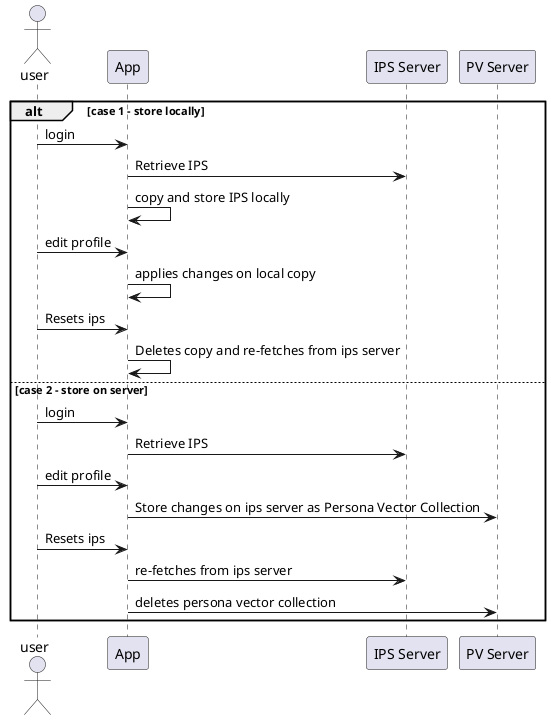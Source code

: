 @startuml 

actor user
participant "App" as app
participant "IPS Server" as ips
participant "PV Server" as pv


alt case 1 - store locally
    user -> app : login 
    app -> ips : Retrieve IPS
    app -> app : copy and store IPS locally
    user -> app : edit profile 
    app -> app : applies changes on local copy
    user -> app : Resets ips 
    app -> app : Deletes copy and re-fetches from ips server

else case 2 - store on server
    user -> app : login 
    app -> ips : Retrieve IPS
    user -> app : edit profile 
    app -> pv : Store changes on ips server as Persona Vector Collection
    user -> app : Resets ips 
    app -> ips : re-fetches from ips server 
    app -> pv : deletes persona vector collection
    
end

@enduml